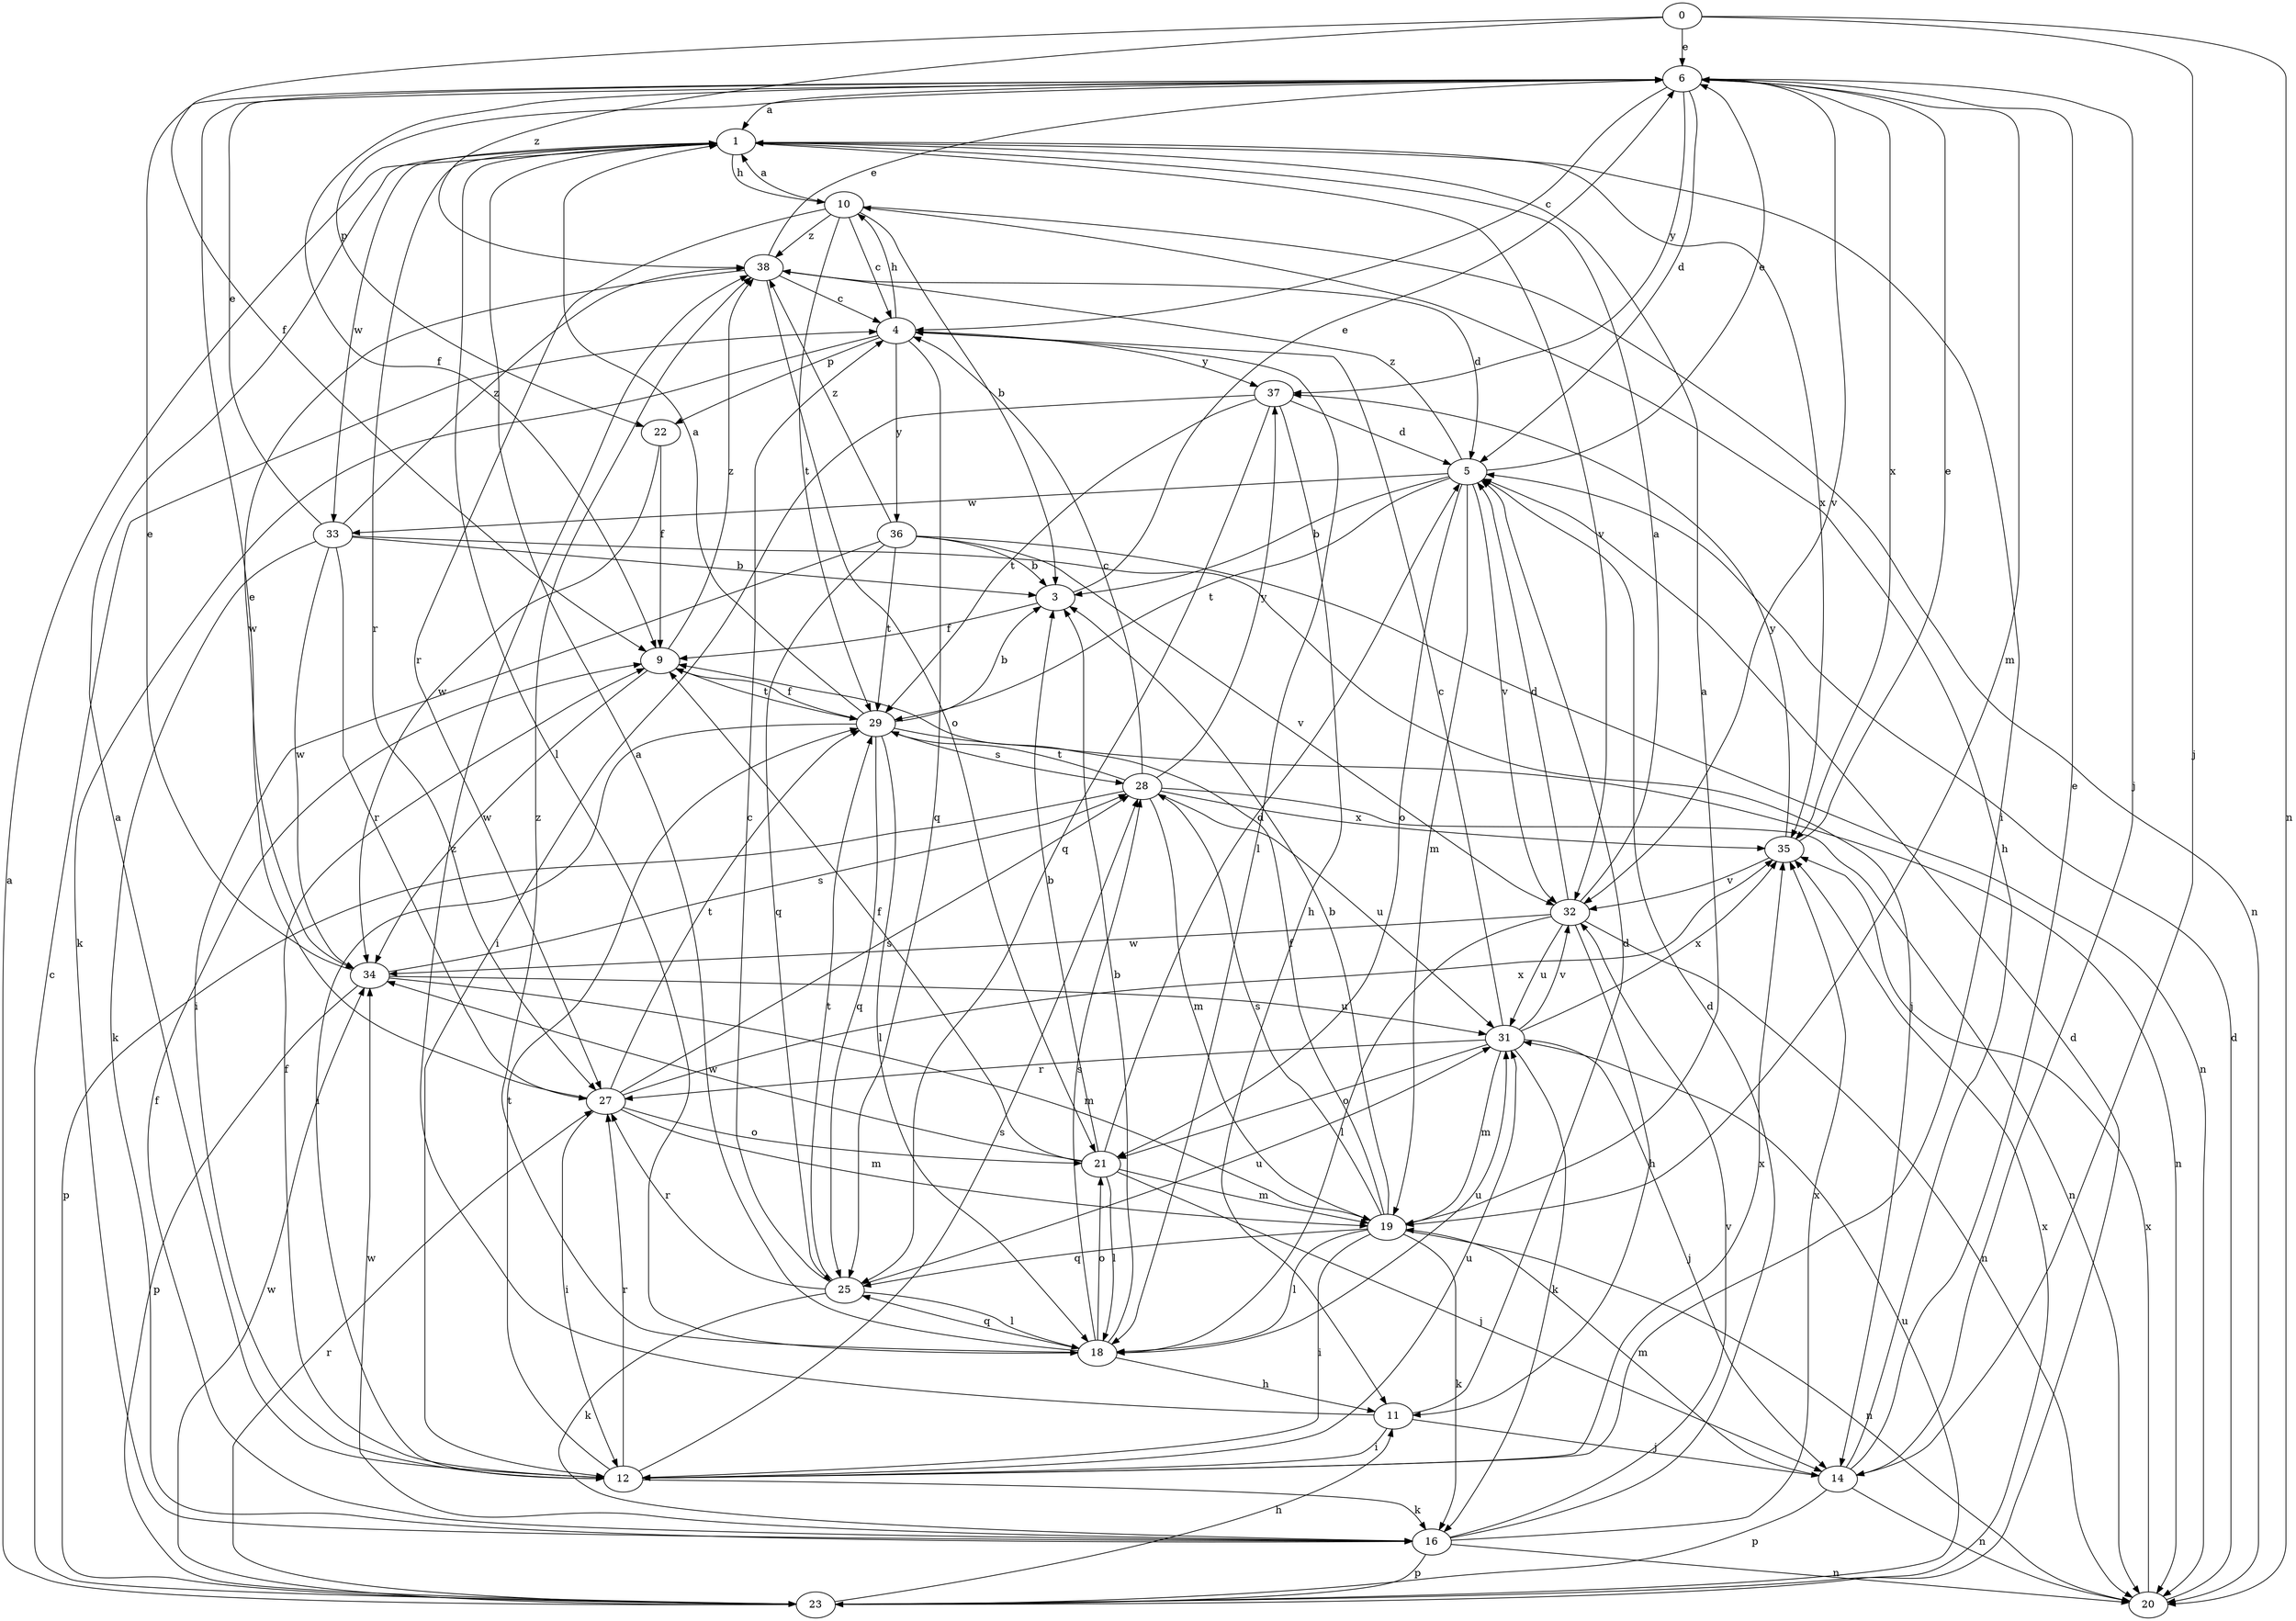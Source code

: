 strict digraph  {
0;
1;
3;
4;
5;
6;
9;
10;
11;
12;
14;
16;
18;
19;
20;
21;
22;
23;
25;
27;
28;
29;
31;
32;
33;
34;
35;
36;
37;
38;
0 -> 6  [label=e];
0 -> 9  [label=f];
0 -> 14  [label=j];
0 -> 20  [label=n];
0 -> 38  [label=z];
1 -> 10  [label=h];
1 -> 12  [label=i];
1 -> 18  [label=l];
1 -> 27  [label=r];
1 -> 32  [label=v];
1 -> 33  [label=w];
1 -> 35  [label=x];
3 -> 6  [label=e];
3 -> 9  [label=f];
4 -> 10  [label=h];
4 -> 16  [label=k];
4 -> 18  [label=l];
4 -> 22  [label=p];
4 -> 25  [label=q];
4 -> 36  [label=y];
4 -> 37  [label=y];
5 -> 3  [label=b];
5 -> 6  [label=e];
5 -> 19  [label=m];
5 -> 21  [label=o];
5 -> 29  [label=t];
5 -> 32  [label=v];
5 -> 33  [label=w];
5 -> 38  [label=z];
6 -> 1  [label=a];
6 -> 4  [label=c];
6 -> 5  [label=d];
6 -> 9  [label=f];
6 -> 14  [label=j];
6 -> 19  [label=m];
6 -> 22  [label=p];
6 -> 32  [label=v];
6 -> 35  [label=x];
6 -> 37  [label=y];
9 -> 29  [label=t];
9 -> 34  [label=w];
9 -> 38  [label=z];
10 -> 1  [label=a];
10 -> 3  [label=b];
10 -> 4  [label=c];
10 -> 20  [label=n];
10 -> 27  [label=r];
10 -> 29  [label=t];
10 -> 38  [label=z];
11 -> 5  [label=d];
11 -> 12  [label=i];
11 -> 14  [label=j];
11 -> 38  [label=z];
12 -> 1  [label=a];
12 -> 9  [label=f];
12 -> 16  [label=k];
12 -> 27  [label=r];
12 -> 28  [label=s];
12 -> 29  [label=t];
12 -> 31  [label=u];
12 -> 35  [label=x];
14 -> 6  [label=e];
14 -> 10  [label=h];
14 -> 19  [label=m];
14 -> 20  [label=n];
14 -> 23  [label=p];
16 -> 5  [label=d];
16 -> 9  [label=f];
16 -> 20  [label=n];
16 -> 23  [label=p];
16 -> 32  [label=v];
16 -> 34  [label=w];
16 -> 35  [label=x];
18 -> 1  [label=a];
18 -> 3  [label=b];
18 -> 11  [label=h];
18 -> 21  [label=o];
18 -> 25  [label=q];
18 -> 28  [label=s];
18 -> 31  [label=u];
18 -> 38  [label=z];
19 -> 1  [label=a];
19 -> 3  [label=b];
19 -> 9  [label=f];
19 -> 12  [label=i];
19 -> 16  [label=k];
19 -> 18  [label=l];
19 -> 20  [label=n];
19 -> 25  [label=q];
19 -> 28  [label=s];
20 -> 5  [label=d];
20 -> 35  [label=x];
21 -> 3  [label=b];
21 -> 5  [label=d];
21 -> 9  [label=f];
21 -> 14  [label=j];
21 -> 18  [label=l];
21 -> 19  [label=m];
21 -> 34  [label=w];
22 -> 9  [label=f];
22 -> 34  [label=w];
23 -> 1  [label=a];
23 -> 4  [label=c];
23 -> 5  [label=d];
23 -> 11  [label=h];
23 -> 27  [label=r];
23 -> 31  [label=u];
23 -> 34  [label=w];
23 -> 35  [label=x];
25 -> 4  [label=c];
25 -> 16  [label=k];
25 -> 18  [label=l];
25 -> 27  [label=r];
25 -> 29  [label=t];
25 -> 31  [label=u];
27 -> 6  [label=e];
27 -> 12  [label=i];
27 -> 19  [label=m];
27 -> 21  [label=o];
27 -> 28  [label=s];
27 -> 29  [label=t];
27 -> 35  [label=x];
28 -> 4  [label=c];
28 -> 19  [label=m];
28 -> 20  [label=n];
28 -> 23  [label=p];
28 -> 29  [label=t];
28 -> 31  [label=u];
28 -> 35  [label=x];
28 -> 37  [label=y];
29 -> 1  [label=a];
29 -> 3  [label=b];
29 -> 9  [label=f];
29 -> 12  [label=i];
29 -> 18  [label=l];
29 -> 20  [label=n];
29 -> 25  [label=q];
29 -> 28  [label=s];
31 -> 4  [label=c];
31 -> 14  [label=j];
31 -> 16  [label=k];
31 -> 19  [label=m];
31 -> 21  [label=o];
31 -> 27  [label=r];
31 -> 32  [label=v];
31 -> 35  [label=x];
32 -> 1  [label=a];
32 -> 5  [label=d];
32 -> 11  [label=h];
32 -> 18  [label=l];
32 -> 20  [label=n];
32 -> 31  [label=u];
32 -> 34  [label=w];
33 -> 3  [label=b];
33 -> 6  [label=e];
33 -> 14  [label=j];
33 -> 16  [label=k];
33 -> 27  [label=r];
33 -> 34  [label=w];
33 -> 38  [label=z];
34 -> 6  [label=e];
34 -> 19  [label=m];
34 -> 23  [label=p];
34 -> 28  [label=s];
34 -> 31  [label=u];
35 -> 6  [label=e];
35 -> 32  [label=v];
35 -> 37  [label=y];
36 -> 3  [label=b];
36 -> 12  [label=i];
36 -> 20  [label=n];
36 -> 25  [label=q];
36 -> 29  [label=t];
36 -> 32  [label=v];
36 -> 38  [label=z];
37 -> 5  [label=d];
37 -> 11  [label=h];
37 -> 12  [label=i];
37 -> 25  [label=q];
37 -> 29  [label=t];
38 -> 4  [label=c];
38 -> 5  [label=d];
38 -> 6  [label=e];
38 -> 21  [label=o];
38 -> 34  [label=w];
}
